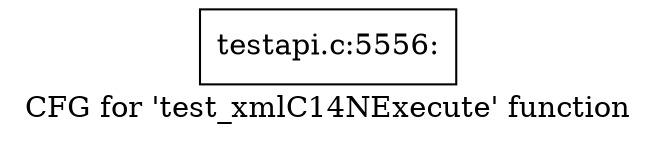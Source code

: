 digraph "CFG for 'test_xmlC14NExecute' function" {
	label="CFG for 'test_xmlC14NExecute' function";

	Node0x43581b0 [shape=record,label="{testapi.c:5556:}"];
}
